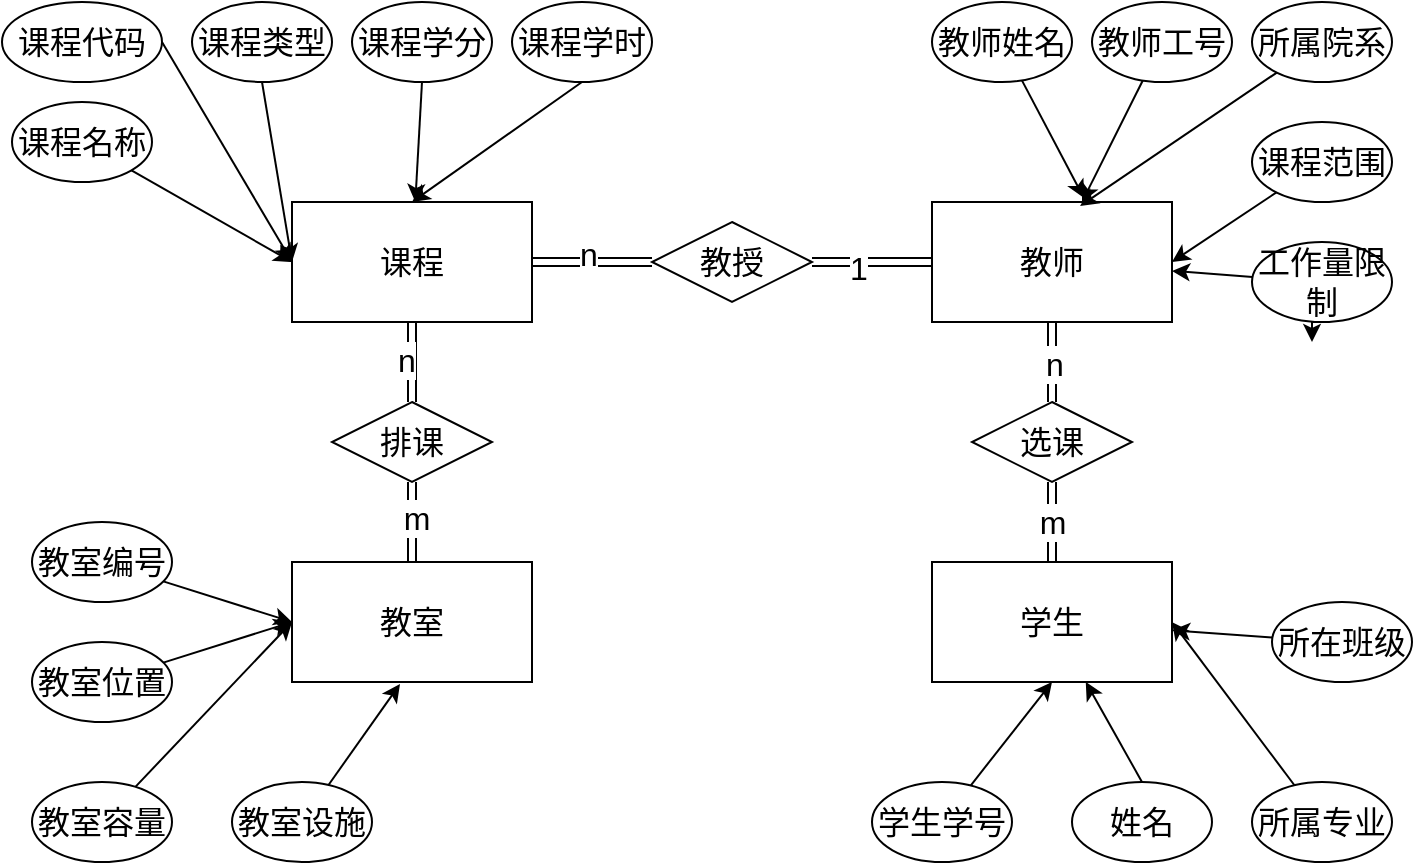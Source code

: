 <mxfile version="25.0.1">
  <diagram name="第 1 页" id="uEKOuPRaB68Q7ZfTRYWh">
    <mxGraphModel dx="1024" dy="1133" grid="1" gridSize="10" guides="1" tooltips="1" connect="1" arrows="1" fold="1" page="1" pageScale="1" pageWidth="5000" pageHeight="5000" math="0" shadow="0">
      <root>
        <mxCell id="0" />
        <mxCell id="1" parent="0" />
        <mxCell id="EbhsNf4pfZBx0JSO0l03-31" style="edgeStyle=orthogonalEdgeStyle;rounded=0;orthogonalLoop=1;jettySize=auto;html=1;exitX=0.5;exitY=1;exitDx=0;exitDy=0;entryX=0.5;entryY=0;entryDx=0;entryDy=0;shape=link;fontSize=16;" edge="1" parent="1" source="EbhsNf4pfZBx0JSO0l03-1" target="EbhsNf4pfZBx0JSO0l03-30">
          <mxGeometry relative="1" as="geometry" />
        </mxCell>
        <mxCell id="EbhsNf4pfZBx0JSO0l03-61" value="n" style="edgeLabel;html=1;align=center;verticalAlign=middle;resizable=0;points=[];fontSize=16;" vertex="1" connectable="0" parent="EbhsNf4pfZBx0JSO0l03-31">
          <mxGeometry x="-0.05" y="-3" relative="1" as="geometry">
            <mxPoint as="offset" />
          </mxGeometry>
        </mxCell>
        <mxCell id="EbhsNf4pfZBx0JSO0l03-1" value="课程" style="rounded=0;whiteSpace=wrap;html=1;fontSize=16;" vertex="1" parent="1">
          <mxGeometry x="200" y="260" width="120" height="60" as="geometry" />
        </mxCell>
        <mxCell id="EbhsNf4pfZBx0JSO0l03-2" value="教师" style="rounded=0;whiteSpace=wrap;html=1;fontSize=16;" vertex="1" parent="1">
          <mxGeometry x="520" y="260" width="120" height="60" as="geometry" />
        </mxCell>
        <mxCell id="EbhsNf4pfZBx0JSO0l03-3" value="教室" style="rounded=0;whiteSpace=wrap;html=1;fontSize=16;" vertex="1" parent="1">
          <mxGeometry x="200" y="440" width="120" height="60" as="geometry" />
        </mxCell>
        <mxCell id="EbhsNf4pfZBx0JSO0l03-4" value="学生" style="rounded=0;whiteSpace=wrap;html=1;fontSize=16;" vertex="1" parent="1">
          <mxGeometry x="520" y="440" width="120" height="60" as="geometry" />
        </mxCell>
        <mxCell id="EbhsNf4pfZBx0JSO0l03-41" style="rounded=0;orthogonalLoop=1;jettySize=auto;html=1;entryX=0;entryY=0.5;entryDx=0;entryDy=0;fontSize=16;" edge="1" parent="1" source="EbhsNf4pfZBx0JSO0l03-5" target="EbhsNf4pfZBx0JSO0l03-1">
          <mxGeometry relative="1" as="geometry" />
        </mxCell>
        <mxCell id="EbhsNf4pfZBx0JSO0l03-5" value="课程名称" style="ellipse;whiteSpace=wrap;html=1;fontSize=16;" vertex="1" parent="1">
          <mxGeometry x="60" y="210" width="70" height="40" as="geometry" />
        </mxCell>
        <mxCell id="EbhsNf4pfZBx0JSO0l03-42" style="rounded=0;orthogonalLoop=1;jettySize=auto;html=1;exitX=1;exitY=0.5;exitDx=0;exitDy=0;fontSize=16;" edge="1" parent="1" source="EbhsNf4pfZBx0JSO0l03-6">
          <mxGeometry relative="1" as="geometry">
            <mxPoint x="200" y="290" as="targetPoint" />
          </mxGeometry>
        </mxCell>
        <mxCell id="EbhsNf4pfZBx0JSO0l03-6" value="课程代码" style="ellipse;whiteSpace=wrap;html=1;fontSize=16;" vertex="1" parent="1">
          <mxGeometry x="55" y="160" width="80" height="40" as="geometry" />
        </mxCell>
        <mxCell id="EbhsNf4pfZBx0JSO0l03-43" style="rounded=0;orthogonalLoop=1;jettySize=auto;html=1;exitX=0.5;exitY=1;exitDx=0;exitDy=0;entryX=0;entryY=0.5;entryDx=0;entryDy=0;fontSize=16;" edge="1" parent="1" source="EbhsNf4pfZBx0JSO0l03-7" target="EbhsNf4pfZBx0JSO0l03-1">
          <mxGeometry relative="1" as="geometry" />
        </mxCell>
        <mxCell id="EbhsNf4pfZBx0JSO0l03-7" value="课程类型" style="ellipse;whiteSpace=wrap;html=1;fontSize=16;" vertex="1" parent="1">
          <mxGeometry x="150" y="160" width="70" height="40" as="geometry" />
        </mxCell>
        <mxCell id="EbhsNf4pfZBx0JSO0l03-44" style="rounded=0;orthogonalLoop=1;jettySize=auto;html=1;exitX=0.5;exitY=1;exitDx=0;exitDy=0;fontSize=16;" edge="1" parent="1" source="EbhsNf4pfZBx0JSO0l03-8" target="EbhsNf4pfZBx0JSO0l03-1">
          <mxGeometry relative="1" as="geometry" />
        </mxCell>
        <mxCell id="EbhsNf4pfZBx0JSO0l03-8" value="课程学分" style="ellipse;whiteSpace=wrap;html=1;fontSize=16;" vertex="1" parent="1">
          <mxGeometry x="230" y="160" width="70" height="40" as="geometry" />
        </mxCell>
        <mxCell id="EbhsNf4pfZBx0JSO0l03-45" style="rounded=0;orthogonalLoop=1;jettySize=auto;html=1;exitX=0.5;exitY=1;exitDx=0;exitDy=0;entryX=0.5;entryY=0;entryDx=0;entryDy=0;fontSize=16;" edge="1" parent="1" source="EbhsNf4pfZBx0JSO0l03-9" target="EbhsNf4pfZBx0JSO0l03-1">
          <mxGeometry relative="1" as="geometry" />
        </mxCell>
        <mxCell id="EbhsNf4pfZBx0JSO0l03-9" value="课程学时" style="ellipse;whiteSpace=wrap;html=1;fontSize=16;" vertex="1" parent="1">
          <mxGeometry x="310" y="160" width="70" height="40" as="geometry" />
        </mxCell>
        <mxCell id="EbhsNf4pfZBx0JSO0l03-50" style="rounded=0;orthogonalLoop=1;jettySize=auto;html=1;entryX=0.633;entryY=-0.033;entryDx=0;entryDy=0;entryPerimeter=0;fontSize=16;" edge="1" parent="1" source="EbhsNf4pfZBx0JSO0l03-11" target="EbhsNf4pfZBx0JSO0l03-2">
          <mxGeometry relative="1" as="geometry" />
        </mxCell>
        <mxCell id="EbhsNf4pfZBx0JSO0l03-11" value="教师姓名" style="ellipse;whiteSpace=wrap;html=1;fontSize=16;" vertex="1" parent="1">
          <mxGeometry x="520" y="160" width="70" height="40" as="geometry" />
        </mxCell>
        <mxCell id="EbhsNf4pfZBx0JSO0l03-51" style="rounded=0;orthogonalLoop=1;jettySize=auto;html=1;fontSize=16;" edge="1" parent="1" source="EbhsNf4pfZBx0JSO0l03-12" target="EbhsNf4pfZBx0JSO0l03-2">
          <mxGeometry relative="1" as="geometry" />
        </mxCell>
        <mxCell id="EbhsNf4pfZBx0JSO0l03-12" value="教师工号" style="ellipse;whiteSpace=wrap;html=1;fontSize=16;" vertex="1" parent="1">
          <mxGeometry x="600" y="160" width="70" height="40" as="geometry" />
        </mxCell>
        <mxCell id="EbhsNf4pfZBx0JSO0l03-52" style="rounded=0;orthogonalLoop=1;jettySize=auto;html=1;entryX=0.617;entryY=0.033;entryDx=0;entryDy=0;entryPerimeter=0;fontSize=16;" edge="1" parent="1" source="EbhsNf4pfZBx0JSO0l03-13" target="EbhsNf4pfZBx0JSO0l03-2">
          <mxGeometry relative="1" as="geometry" />
        </mxCell>
        <mxCell id="EbhsNf4pfZBx0JSO0l03-13" value="所属院系" style="ellipse;whiteSpace=wrap;html=1;fontSize=16;" vertex="1" parent="1">
          <mxGeometry x="680" y="160" width="70" height="40" as="geometry" />
        </mxCell>
        <mxCell id="EbhsNf4pfZBx0JSO0l03-53" style="rounded=0;orthogonalLoop=1;jettySize=auto;html=1;entryX=1;entryY=0.5;entryDx=0;entryDy=0;fontSize=16;" edge="1" parent="1" source="EbhsNf4pfZBx0JSO0l03-14" target="EbhsNf4pfZBx0JSO0l03-2">
          <mxGeometry relative="1" as="geometry" />
        </mxCell>
        <mxCell id="EbhsNf4pfZBx0JSO0l03-14" value="课程范围" style="ellipse;whiteSpace=wrap;html=1;fontSize=16;" vertex="1" parent="1">
          <mxGeometry x="680" y="220" width="70" height="40" as="geometry" />
        </mxCell>
        <mxCell id="EbhsNf4pfZBx0JSO0l03-54" style="rounded=0;orthogonalLoop=1;jettySize=auto;html=1;fontSize=16;" edge="1" parent="1" source="EbhsNf4pfZBx0JSO0l03-15" target="EbhsNf4pfZBx0JSO0l03-2">
          <mxGeometry relative="1" as="geometry" />
        </mxCell>
        <mxCell id="EbhsNf4pfZBx0JSO0l03-55" style="edgeStyle=orthogonalEdgeStyle;rounded=0;orthogonalLoop=1;jettySize=auto;html=1;exitX=0.5;exitY=1;exitDx=0;exitDy=0;fontSize=16;" edge="1" parent="1" source="EbhsNf4pfZBx0JSO0l03-15">
          <mxGeometry relative="1" as="geometry">
            <mxPoint x="710" y="330" as="targetPoint" />
          </mxGeometry>
        </mxCell>
        <mxCell id="EbhsNf4pfZBx0JSO0l03-15" value="工作量限制" style="ellipse;whiteSpace=wrap;html=1;fontSize=16;" vertex="1" parent="1">
          <mxGeometry x="680" y="280" width="70" height="40" as="geometry" />
        </mxCell>
        <mxCell id="EbhsNf4pfZBx0JSO0l03-46" style="rounded=0;orthogonalLoop=1;jettySize=auto;html=1;entryX=0.5;entryY=1;entryDx=0;entryDy=0;fontSize=16;" edge="1" parent="1" source="EbhsNf4pfZBx0JSO0l03-16" target="EbhsNf4pfZBx0JSO0l03-4">
          <mxGeometry relative="1" as="geometry" />
        </mxCell>
        <mxCell id="EbhsNf4pfZBx0JSO0l03-16" value="学生学号" style="ellipse;whiteSpace=wrap;html=1;fontSize=16;" vertex="1" parent="1">
          <mxGeometry x="490" y="550" width="70" height="40" as="geometry" />
        </mxCell>
        <mxCell id="EbhsNf4pfZBx0JSO0l03-17" value="教室设施" style="ellipse;whiteSpace=wrap;html=1;fontSize=16;" vertex="1" parent="1">
          <mxGeometry x="170" y="550" width="70" height="40" as="geometry" />
        </mxCell>
        <mxCell id="EbhsNf4pfZBx0JSO0l03-58" style="rounded=0;orthogonalLoop=1;jettySize=auto;html=1;fontSize=16;" edge="1" parent="1" source="EbhsNf4pfZBx0JSO0l03-18">
          <mxGeometry relative="1" as="geometry">
            <mxPoint x="200" y="470" as="targetPoint" />
          </mxGeometry>
        </mxCell>
        <mxCell id="EbhsNf4pfZBx0JSO0l03-18" value="教室容量" style="ellipse;whiteSpace=wrap;html=1;fontSize=16;" vertex="1" parent="1">
          <mxGeometry x="70" y="550" width="70" height="40" as="geometry" />
        </mxCell>
        <mxCell id="EbhsNf4pfZBx0JSO0l03-57" style="rounded=0;orthogonalLoop=1;jettySize=auto;html=1;fontSize=16;" edge="1" parent="1" source="EbhsNf4pfZBx0JSO0l03-19">
          <mxGeometry relative="1" as="geometry">
            <mxPoint x="200" y="470" as="targetPoint" />
          </mxGeometry>
        </mxCell>
        <mxCell id="EbhsNf4pfZBx0JSO0l03-19" value="教室位置" style="ellipse;whiteSpace=wrap;html=1;fontSize=16;" vertex="1" parent="1">
          <mxGeometry x="70" y="480" width="70" height="40" as="geometry" />
        </mxCell>
        <mxCell id="EbhsNf4pfZBx0JSO0l03-56" style="rounded=0;orthogonalLoop=1;jettySize=auto;html=1;entryX=0;entryY=0.5;entryDx=0;entryDy=0;fontSize=16;" edge="1" parent="1" source="EbhsNf4pfZBx0JSO0l03-20" target="EbhsNf4pfZBx0JSO0l03-3">
          <mxGeometry relative="1" as="geometry" />
        </mxCell>
        <mxCell id="EbhsNf4pfZBx0JSO0l03-20" value="教室编号" style="ellipse;whiteSpace=wrap;html=1;fontSize=16;" vertex="1" parent="1">
          <mxGeometry x="70" y="420" width="70" height="40" as="geometry" />
        </mxCell>
        <mxCell id="EbhsNf4pfZBx0JSO0l03-47" style="rounded=0;orthogonalLoop=1;jettySize=auto;html=1;exitX=0.5;exitY=0;exitDx=0;exitDy=0;fontSize=16;" edge="1" parent="1" source="EbhsNf4pfZBx0JSO0l03-23" target="EbhsNf4pfZBx0JSO0l03-4">
          <mxGeometry relative="1" as="geometry" />
        </mxCell>
        <mxCell id="EbhsNf4pfZBx0JSO0l03-23" value="姓名" style="ellipse;whiteSpace=wrap;html=1;fontSize=16;" vertex="1" parent="1">
          <mxGeometry x="590" y="550" width="70" height="40" as="geometry" />
        </mxCell>
        <mxCell id="EbhsNf4pfZBx0JSO0l03-49" style="rounded=0;orthogonalLoop=1;jettySize=auto;html=1;entryX=1;entryY=0.5;entryDx=0;entryDy=0;fontSize=16;" edge="1" parent="1" source="EbhsNf4pfZBx0JSO0l03-24" target="EbhsNf4pfZBx0JSO0l03-4">
          <mxGeometry relative="1" as="geometry" />
        </mxCell>
        <mxCell id="EbhsNf4pfZBx0JSO0l03-24" value="所属专业" style="ellipse;whiteSpace=wrap;html=1;fontSize=16;" vertex="1" parent="1">
          <mxGeometry x="680" y="550" width="70" height="40" as="geometry" />
        </mxCell>
        <mxCell id="EbhsNf4pfZBx0JSO0l03-48" style="rounded=0;orthogonalLoop=1;jettySize=auto;html=1;fontSize=16;" edge="1" parent="1" source="EbhsNf4pfZBx0JSO0l03-25" target="EbhsNf4pfZBx0JSO0l03-4">
          <mxGeometry relative="1" as="geometry" />
        </mxCell>
        <mxCell id="EbhsNf4pfZBx0JSO0l03-25" value="所在班级" style="ellipse;whiteSpace=wrap;html=1;fontSize=16;" vertex="1" parent="1">
          <mxGeometry x="690" y="460" width="70" height="40" as="geometry" />
        </mxCell>
        <mxCell id="EbhsNf4pfZBx0JSO0l03-28" style="edgeStyle=orthogonalEdgeStyle;rounded=0;orthogonalLoop=1;jettySize=auto;html=1;exitX=0;exitY=0.5;exitDx=0;exitDy=0;shape=link;fontSize=16;" edge="1" parent="1" source="EbhsNf4pfZBx0JSO0l03-27" target="EbhsNf4pfZBx0JSO0l03-1">
          <mxGeometry relative="1" as="geometry" />
        </mxCell>
        <mxCell id="EbhsNf4pfZBx0JSO0l03-62" value="n" style="edgeLabel;html=1;align=center;verticalAlign=middle;resizable=0;points=[];fontSize=16;" vertex="1" connectable="0" parent="EbhsNf4pfZBx0JSO0l03-28">
          <mxGeometry x="0.067" y="-4" relative="1" as="geometry">
            <mxPoint as="offset" />
          </mxGeometry>
        </mxCell>
        <mxCell id="EbhsNf4pfZBx0JSO0l03-29" style="edgeStyle=orthogonalEdgeStyle;rounded=0;orthogonalLoop=1;jettySize=auto;html=1;exitX=1;exitY=0.5;exitDx=0;exitDy=0;shape=link;fontSize=16;" edge="1" parent="1" source="EbhsNf4pfZBx0JSO0l03-27" target="EbhsNf4pfZBx0JSO0l03-2">
          <mxGeometry relative="1" as="geometry" />
        </mxCell>
        <mxCell id="EbhsNf4pfZBx0JSO0l03-63" value="1" style="edgeLabel;html=1;align=center;verticalAlign=middle;resizable=0;points=[];fontSize=16;" vertex="1" connectable="0" parent="EbhsNf4pfZBx0JSO0l03-29">
          <mxGeometry x="-0.233" y="-3" relative="1" as="geometry">
            <mxPoint as="offset" />
          </mxGeometry>
        </mxCell>
        <mxCell id="EbhsNf4pfZBx0JSO0l03-27" value="教授" style="rhombus;whiteSpace=wrap;html=1;fontSize=16;" vertex="1" parent="1">
          <mxGeometry x="380" y="270" width="80" height="40" as="geometry" />
        </mxCell>
        <mxCell id="EbhsNf4pfZBx0JSO0l03-32" style="rounded=0;orthogonalLoop=1;jettySize=auto;html=1;exitX=0.5;exitY=1;exitDx=0;exitDy=0;entryX=0.5;entryY=0;entryDx=0;entryDy=0;shape=link;fontSize=16;" edge="1" parent="1" source="EbhsNf4pfZBx0JSO0l03-30" target="EbhsNf4pfZBx0JSO0l03-3">
          <mxGeometry relative="1" as="geometry" />
        </mxCell>
        <mxCell id="EbhsNf4pfZBx0JSO0l03-60" value="m" style="edgeLabel;html=1;align=center;verticalAlign=middle;resizable=0;points=[];fontSize=16;" vertex="1" connectable="0" parent="EbhsNf4pfZBx0JSO0l03-32">
          <mxGeometry x="-0.1" y="2" relative="1" as="geometry">
            <mxPoint as="offset" />
          </mxGeometry>
        </mxCell>
        <mxCell id="EbhsNf4pfZBx0JSO0l03-30" value="排课" style="rhombus;whiteSpace=wrap;html=1;fontSize=16;" vertex="1" parent="1">
          <mxGeometry x="220" y="360" width="80" height="40" as="geometry" />
        </mxCell>
        <mxCell id="EbhsNf4pfZBx0JSO0l03-37" style="rounded=0;orthogonalLoop=1;jettySize=auto;html=1;shape=link;fontSize=16;" edge="1" parent="1" source="EbhsNf4pfZBx0JSO0l03-36" target="EbhsNf4pfZBx0JSO0l03-4">
          <mxGeometry relative="1" as="geometry" />
        </mxCell>
        <mxCell id="EbhsNf4pfZBx0JSO0l03-64" value="m" style="edgeLabel;html=1;align=center;verticalAlign=middle;resizable=0;points=[];fontSize=16;" vertex="1" connectable="0" parent="EbhsNf4pfZBx0JSO0l03-37">
          <mxGeometry relative="1" as="geometry">
            <mxPoint as="offset" />
          </mxGeometry>
        </mxCell>
        <mxCell id="EbhsNf4pfZBx0JSO0l03-38" style="rounded=0;orthogonalLoop=1;jettySize=auto;html=1;shape=link;fontSize=16;" edge="1" parent="1" source="EbhsNf4pfZBx0JSO0l03-36" target="EbhsNf4pfZBx0JSO0l03-2">
          <mxGeometry relative="1" as="geometry" />
        </mxCell>
        <mxCell id="EbhsNf4pfZBx0JSO0l03-65" value="n" style="edgeLabel;html=1;align=center;verticalAlign=middle;resizable=0;points=[];fontSize=16;" vertex="1" connectable="0" parent="EbhsNf4pfZBx0JSO0l03-38">
          <mxGeometry x="-0.05" y="-1" relative="1" as="geometry">
            <mxPoint as="offset" />
          </mxGeometry>
        </mxCell>
        <mxCell id="EbhsNf4pfZBx0JSO0l03-36" value="选课" style="rhombus;whiteSpace=wrap;html=1;fontSize=16;" vertex="1" parent="1">
          <mxGeometry x="540" y="360" width="80" height="40" as="geometry" />
        </mxCell>
        <mxCell id="EbhsNf4pfZBx0JSO0l03-59" style="rounded=0;orthogonalLoop=1;jettySize=auto;html=1;entryX=0.45;entryY=1.017;entryDx=0;entryDy=0;entryPerimeter=0;fontSize=16;" edge="1" parent="1" source="EbhsNf4pfZBx0JSO0l03-17" target="EbhsNf4pfZBx0JSO0l03-3">
          <mxGeometry relative="1" as="geometry" />
        </mxCell>
      </root>
    </mxGraphModel>
  </diagram>
</mxfile>
